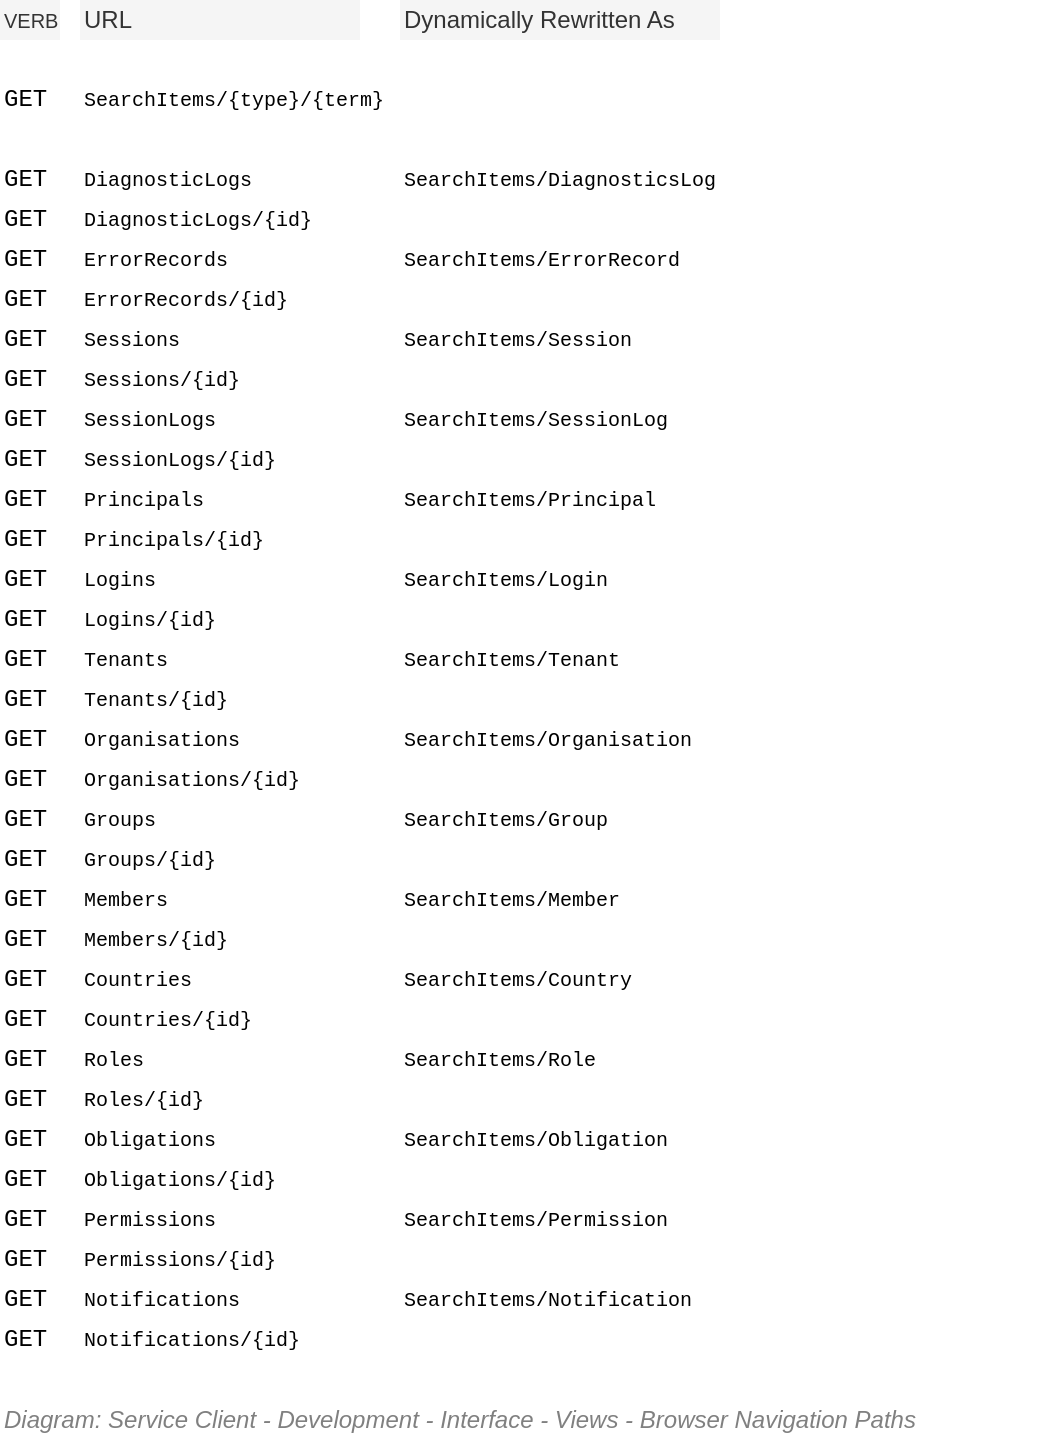 <mxfile version="20.2.4" type="google"><diagram id="ev4AoGejaKCuGD5ul6Kt" name="Page-1"><mxGraphModel grid="1" page="1" gridSize="10" guides="1" tooltips="1" connect="1" arrows="1" fold="1" pageScale="1" pageWidth="827" pageHeight="1169" math="0" shadow="0"><root><mxCell id="0"/><mxCell id="1" parent="0"/><mxCell id="WON3pNiHo6GxSkuJfm0X-1" value="Dynamically Rewritten As" style="text;html=1;strokeColor=none;fillColor=#f5f5f5;align=left;verticalAlign=middle;whiteSpace=wrap;rounded=0;fontSize=12;fontFamily=Helvetica;fontColor=#333333;fontStyle=0" vertex="1" parent="1"><mxGeometry x="320" y="200" width="160" height="20" as="geometry"/></mxCell><mxCell id="WON3pNiHo6GxSkuJfm0X-2" value="URL" style="text;html=1;strokeColor=none;fillColor=#f5f5f5;align=left;verticalAlign=middle;whiteSpace=wrap;rounded=0;fontSize=12;fontFamily=Helvetica;fontColor=#333333;fontStyle=0" vertex="1" parent="1"><mxGeometry x="160" y="200" width="140" height="20" as="geometry"/></mxCell><mxCell id="WON3pNiHo6GxSkuJfm0X-3" value="&lt;font style=&quot;font-size: 10px;&quot;&gt;VERB&lt;/font&gt;" style="text;html=1;strokeColor=none;fillColor=#f5f5f5;align=left;verticalAlign=middle;whiteSpace=wrap;rounded=0;fontSize=10;fontFamily=Helvetica;fontColor=#333333;fontStyle=0" vertex="1" parent="1"><mxGeometry x="120" y="200" width="30" height="20" as="geometry"/></mxCell><mxCell id="WON3pNiHo6GxSkuJfm0X-4" value="&lt;font style=&quot;font-size: 10px&quot;&gt;SearchItems/{type}/{term}&lt;/font&gt;" style="text;html=1;strokeColor=none;fillColor=none;align=left;verticalAlign=middle;whiteSpace=wrap;rounded=0;dashed=1;fontSize=10;fontFamily=Courier New;" vertex="1" parent="1"><mxGeometry x="160" y="240" width="160" height="20" as="geometry"/></mxCell><mxCell id="WON3pNiHo6GxSkuJfm0X-5" value="GET" style="text;html=1;strokeColor=none;fillColor=none;align=left;verticalAlign=middle;whiteSpace=wrap;rounded=0;dashed=1;fontSize=12;fontFamily=Courier New;" vertex="1" parent="1"><mxGeometry x="120" y="240" width="40" height="20" as="geometry"/></mxCell><mxCell id="WON3pNiHo6GxSkuJfm0X-6" value="GET" style="text;html=1;strokeColor=none;fillColor=none;align=left;verticalAlign=middle;whiteSpace=wrap;rounded=0;dashed=1;fontSize=12;fontFamily=Courier New;" vertex="1" parent="1"><mxGeometry x="120" y="540" width="40" height="20" as="geometry"/></mxCell><mxCell id="WON3pNiHo6GxSkuJfm0X-7" value="Tenants/{id}" style="text;html=1;strokeColor=none;fillColor=none;align=left;verticalAlign=middle;whiteSpace=wrap;rounded=0;dashed=1;fontSize=10;fontFamily=Courier New;" vertex="1" parent="1"><mxGeometry x="160" y="540" width="140" height="20" as="geometry"/></mxCell><mxCell id="WON3pNiHo6GxSkuJfm0X-8" value="GET" style="text;html=1;strokeColor=none;fillColor=none;align=left;verticalAlign=middle;whiteSpace=wrap;rounded=0;dashed=1;fontSize=12;fontFamily=Courier New;" vertex="1" parent="1"><mxGeometry x="120" y="580" width="40" height="20" as="geometry"/></mxCell><mxCell id="WON3pNiHo6GxSkuJfm0X-9" value="Organisations/{id}" style="text;html=1;strokeColor=none;fillColor=none;align=left;verticalAlign=middle;whiteSpace=wrap;rounded=0;dashed=1;fontSize=10;fontFamily=Courier New;" vertex="1" parent="1"><mxGeometry x="160" y="580" width="140" height="20" as="geometry"/></mxCell><mxCell id="WON3pNiHo6GxSkuJfm0X-10" value="GET" style="text;html=1;strokeColor=none;fillColor=none;align=left;verticalAlign=middle;whiteSpace=wrap;rounded=0;dashed=1;fontSize=12;fontFamily=Courier New;" vertex="1" parent="1"><mxGeometry x="120" y="620" width="40" height="20" as="geometry"/></mxCell><mxCell id="WON3pNiHo6GxSkuJfm0X-11" value="Groups/{id}" style="text;html=1;strokeColor=none;fillColor=none;align=left;verticalAlign=middle;whiteSpace=wrap;rounded=0;dashed=1;fontSize=10;fontFamily=Courier New;" vertex="1" parent="1"><mxGeometry x="160" y="620" width="140" height="20" as="geometry"/></mxCell><mxCell id="WON3pNiHo6GxSkuJfm0X-12" value="GET" style="text;html=1;strokeColor=none;fillColor=none;align=left;verticalAlign=middle;whiteSpace=wrap;rounded=0;dashed=1;fontSize=12;fontFamily=Courier New;" vertex="1" parent="1"><mxGeometry x="120" y="640" width="40" height="20" as="geometry"/></mxCell><mxCell id="WON3pNiHo6GxSkuJfm0X-13" value="Members" style="text;html=1;strokeColor=none;fillColor=none;align=left;verticalAlign=middle;whiteSpace=wrap;rounded=0;dashed=1;fontSize=10;fontFamily=Courier New;" vertex="1" parent="1"><mxGeometry x="160" y="640" width="140" height="20" as="geometry"/></mxCell><mxCell id="WON3pNiHo6GxSkuJfm0X-14" value="GET" style="text;html=1;strokeColor=none;fillColor=none;align=left;verticalAlign=middle;whiteSpace=wrap;rounded=0;dashed=1;fontSize=12;fontFamily=Courier New;" vertex="1" parent="1"><mxGeometry x="120" y="660" width="40" height="20" as="geometry"/></mxCell><mxCell id="WON3pNiHo6GxSkuJfm0X-15" value="Members/{id}" style="text;html=1;strokeColor=none;fillColor=none;align=left;verticalAlign=middle;whiteSpace=wrap;rounded=0;dashed=1;fontSize=10;fontFamily=Courier New;" vertex="1" parent="1"><mxGeometry x="160" y="660" width="140" height="20" as="geometry"/></mxCell><mxCell id="WON3pNiHo6GxSkuJfm0X-16" value="GET" style="text;html=1;strokeColor=none;fillColor=none;align=left;verticalAlign=middle;whiteSpace=wrap;rounded=0;dashed=1;fontSize=12;fontFamily=Courier New;" vertex="1" parent="1"><mxGeometry x="120" y="600" width="40" height="20" as="geometry"/></mxCell><mxCell id="WON3pNiHo6GxSkuJfm0X-17" value="Groups" style="text;html=1;strokeColor=none;fillColor=none;align=left;verticalAlign=middle;whiteSpace=wrap;rounded=0;dashed=1;fontSize=10;fontFamily=Courier New;" vertex="1" parent="1"><mxGeometry x="160" y="600" width="140" height="20" as="geometry"/></mxCell><mxCell id="WON3pNiHo6GxSkuJfm0X-18" value="GET" style="text;html=1;strokeColor=none;fillColor=none;align=left;verticalAlign=middle;whiteSpace=wrap;rounded=0;dashed=1;fontSize=12;fontFamily=Courier New;" vertex="1" parent="1"><mxGeometry x="120" y="560" width="40" height="20" as="geometry"/></mxCell><mxCell id="WON3pNiHo6GxSkuJfm0X-19" value="Organisations" style="text;html=1;strokeColor=none;fillColor=none;align=left;verticalAlign=middle;whiteSpace=wrap;rounded=0;dashed=1;fontSize=10;fontFamily=Courier New;" vertex="1" parent="1"><mxGeometry x="160" y="560" width="140" height="20" as="geometry"/></mxCell><mxCell id="WON3pNiHo6GxSkuJfm0X-20" value="GET" style="text;html=1;strokeColor=none;fillColor=none;align=left;verticalAlign=middle;whiteSpace=wrap;rounded=0;dashed=1;fontSize=12;fontFamily=Courier New;" vertex="1" parent="1"><mxGeometry x="120" y="520" width="40" height="20" as="geometry"/></mxCell><mxCell id="WON3pNiHo6GxSkuJfm0X-21" value="Tenants" style="text;html=1;strokeColor=none;fillColor=none;align=left;verticalAlign=middle;whiteSpace=wrap;rounded=0;dashed=1;fontSize=10;fontFamily=Courier New;" vertex="1" parent="1"><mxGeometry x="160" y="520" width="140" height="20" as="geometry"/></mxCell><mxCell id="WON3pNiHo6GxSkuJfm0X-22" value="GET" style="text;html=1;strokeColor=none;fillColor=none;align=left;verticalAlign=middle;whiteSpace=wrap;rounded=0;dashed=1;fontSize=12;fontFamily=Courier New;" vertex="1" parent="1"><mxGeometry x="120" y="320" width="40" height="20" as="geometry"/></mxCell><mxCell id="WON3pNiHo6GxSkuJfm0X-23" value="ErrorRecords" style="text;html=1;strokeColor=none;fillColor=none;align=left;verticalAlign=middle;whiteSpace=wrap;rounded=0;dashed=1;fontSize=10;fontFamily=Courier New;" vertex="1" parent="1"><mxGeometry x="160" y="320" width="140" height="20" as="geometry"/></mxCell><mxCell id="WON3pNiHo6GxSkuJfm0X-24" value="GET" style="text;html=1;strokeColor=none;fillColor=none;align=left;verticalAlign=middle;whiteSpace=wrap;rounded=0;dashed=1;fontSize=12;fontFamily=Courier New;" vertex="1" parent="1"><mxGeometry x="120" y="340" width="40" height="20" as="geometry"/></mxCell><mxCell id="WON3pNiHo6GxSkuJfm0X-25" value="ErrorRecords/{id}" style="text;html=1;strokeColor=none;fillColor=none;align=left;verticalAlign=middle;whiteSpace=wrap;rounded=0;dashed=1;fontSize=10;fontFamily=Courier New;" vertex="1" parent="1"><mxGeometry x="160" y="340" width="140" height="20" as="geometry"/></mxCell><mxCell id="WON3pNiHo6GxSkuJfm0X-26" value="GET" style="text;html=1;strokeColor=none;fillColor=none;align=left;verticalAlign=middle;whiteSpace=wrap;rounded=0;dashed=1;fontSize=12;fontFamily=Courier New;" vertex="1" parent="1"><mxGeometry x="120" y="280" width="40" height="20" as="geometry"/></mxCell><mxCell id="WON3pNiHo6GxSkuJfm0X-27" value="DiagnosticLogs" style="text;html=1;strokeColor=none;fillColor=none;align=left;verticalAlign=middle;whiteSpace=wrap;rounded=0;dashed=1;fontSize=10;fontFamily=Courier New;" vertex="1" parent="1"><mxGeometry x="160" y="280" width="140" height="20" as="geometry"/></mxCell><mxCell id="WON3pNiHo6GxSkuJfm0X-28" value="GET" style="text;html=1;strokeColor=none;fillColor=none;align=left;verticalAlign=middle;whiteSpace=wrap;rounded=0;dashed=1;fontSize=12;fontFamily=Courier New;" vertex="1" parent="1"><mxGeometry x="120" y="300" width="40" height="20" as="geometry"/></mxCell><mxCell id="WON3pNiHo6GxSkuJfm0X-29" value="DiagnosticLogs/{id}" style="text;html=1;strokeColor=none;fillColor=none;align=left;verticalAlign=middle;whiteSpace=wrap;rounded=0;dashed=1;fontSize=10;fontFamily=Courier New;" vertex="1" parent="1"><mxGeometry x="160" y="300" width="140" height="20" as="geometry"/></mxCell><mxCell id="WON3pNiHo6GxSkuJfm0X-30" value="GET" style="text;html=1;strokeColor=none;fillColor=none;align=left;verticalAlign=middle;whiteSpace=wrap;rounded=0;dashed=1;fontSize=12;fontFamily=Courier New;" vertex="1" parent="1"><mxGeometry x="120" y="360" width="40" height="20" as="geometry"/></mxCell><mxCell id="WON3pNiHo6GxSkuJfm0X-31" value="Sessions" style="text;html=1;strokeColor=none;fillColor=none;align=left;verticalAlign=middle;whiteSpace=wrap;rounded=0;dashed=1;fontSize=10;fontFamily=Courier New;" vertex="1" parent="1"><mxGeometry x="160" y="360" width="140" height="20" as="geometry"/></mxCell><mxCell id="WON3pNiHo6GxSkuJfm0X-32" value="GET" style="text;html=1;strokeColor=none;fillColor=none;align=left;verticalAlign=middle;whiteSpace=wrap;rounded=0;dashed=1;fontSize=12;fontFamily=Courier New;" vertex="1" parent="1"><mxGeometry x="120" y="380" width="40" height="20" as="geometry"/></mxCell><mxCell id="WON3pNiHo6GxSkuJfm0X-33" value="Sessions/{id}" style="text;html=1;strokeColor=none;fillColor=none;align=left;verticalAlign=middle;whiteSpace=wrap;rounded=0;dashed=1;fontSize=10;fontFamily=Courier New;" vertex="1" parent="1"><mxGeometry x="160" y="380" width="140" height="20" as="geometry"/></mxCell><mxCell id="WON3pNiHo6GxSkuJfm0X-34" value="GET" style="text;html=1;strokeColor=none;fillColor=none;align=left;verticalAlign=middle;whiteSpace=wrap;rounded=0;dashed=1;fontSize=12;fontFamily=Courier New;" vertex="1" parent="1"><mxGeometry x="120" y="400" width="40" height="20" as="geometry"/></mxCell><mxCell id="WON3pNiHo6GxSkuJfm0X-35" value="SessionLogs" style="text;html=1;strokeColor=none;fillColor=none;align=left;verticalAlign=middle;whiteSpace=wrap;rounded=0;dashed=1;fontSize=10;fontFamily=Courier New;" vertex="1" parent="1"><mxGeometry x="160" y="400" width="140" height="20" as="geometry"/></mxCell><mxCell id="WON3pNiHo6GxSkuJfm0X-36" value="GET" style="text;html=1;strokeColor=none;fillColor=none;align=left;verticalAlign=middle;whiteSpace=wrap;rounded=0;dashed=1;fontSize=12;fontFamily=Courier New;" vertex="1" parent="1"><mxGeometry x="120" y="420" width="40" height="20" as="geometry"/></mxCell><mxCell id="WON3pNiHo6GxSkuJfm0X-37" value="SessionLogs/{id}" style="text;html=1;strokeColor=none;fillColor=none;align=left;verticalAlign=middle;whiteSpace=wrap;rounded=0;dashed=1;fontSize=10;fontFamily=Courier New;" vertex="1" parent="1"><mxGeometry x="160" y="420" width="140" height="20" as="geometry"/></mxCell><mxCell id="WON3pNiHo6GxSkuJfm0X-38" value="GET" style="text;html=1;strokeColor=none;fillColor=none;align=left;verticalAlign=middle;whiteSpace=wrap;rounded=0;dashed=1;fontSize=12;fontFamily=Courier New;" vertex="1" parent="1"><mxGeometry x="120" y="480" width="40" height="20" as="geometry"/></mxCell><mxCell id="WON3pNiHo6GxSkuJfm0X-39" value="Logins" style="text;html=1;strokeColor=none;fillColor=none;align=left;verticalAlign=middle;whiteSpace=wrap;rounded=0;dashed=1;fontSize=10;fontFamily=Courier New;" vertex="1" parent="1"><mxGeometry x="160" y="480" width="140" height="20" as="geometry"/></mxCell><mxCell id="WON3pNiHo6GxSkuJfm0X-40" value="GET" style="text;html=1;strokeColor=none;fillColor=none;align=left;verticalAlign=middle;whiteSpace=wrap;rounded=0;dashed=1;fontSize=12;fontFamily=Courier New;" vertex="1" parent="1"><mxGeometry x="120" y="500" width="40" height="20" as="geometry"/></mxCell><mxCell id="WON3pNiHo6GxSkuJfm0X-41" value="Logins/{id}" style="text;html=1;strokeColor=none;fillColor=none;align=left;verticalAlign=middle;whiteSpace=wrap;rounded=0;dashed=1;fontSize=10;fontFamily=Courier New;" vertex="1" parent="1"><mxGeometry x="160" y="500" width="140" height="20" as="geometry"/></mxCell><mxCell id="WON3pNiHo6GxSkuJfm0X-42" value="GET" style="text;html=1;strokeColor=none;fillColor=none;align=left;verticalAlign=middle;whiteSpace=wrap;rounded=0;dashed=1;fontSize=12;fontFamily=Courier New;" vertex="1" parent="1"><mxGeometry x="120" y="440" width="40" height="20" as="geometry"/></mxCell><mxCell id="WON3pNiHo6GxSkuJfm0X-43" value="Principals" style="text;html=1;strokeColor=none;fillColor=none;align=left;verticalAlign=middle;whiteSpace=wrap;rounded=0;dashed=1;fontSize=10;fontFamily=Courier New;" vertex="1" parent="1"><mxGeometry x="160" y="440" width="140" height="20" as="geometry"/></mxCell><mxCell id="WON3pNiHo6GxSkuJfm0X-44" value="GET" style="text;html=1;strokeColor=none;fillColor=none;align=left;verticalAlign=middle;whiteSpace=wrap;rounded=0;dashed=1;fontSize=12;fontFamily=Courier New;" vertex="1" parent="1"><mxGeometry x="120" y="460" width="40" height="20" as="geometry"/></mxCell><mxCell id="WON3pNiHo6GxSkuJfm0X-45" value="Principals/{id}" style="text;html=1;strokeColor=none;fillColor=none;align=left;verticalAlign=middle;whiteSpace=wrap;rounded=0;dashed=1;fontSize=10;fontFamily=Courier New;" vertex="1" parent="1"><mxGeometry x="160" y="460" width="140" height="20" as="geometry"/></mxCell><mxCell id="WON3pNiHo6GxSkuJfm0X-46" value="GET" style="text;html=1;strokeColor=none;fillColor=none;align=left;verticalAlign=middle;whiteSpace=wrap;rounded=0;dashed=1;fontSize=12;fontFamily=Courier New;" vertex="1" parent="1"><mxGeometry x="120" y="680" width="40" height="20" as="geometry"/></mxCell><mxCell id="WON3pNiHo6GxSkuJfm0X-47" value="Countries" style="text;html=1;strokeColor=none;fillColor=none;align=left;verticalAlign=middle;whiteSpace=wrap;rounded=0;dashed=1;fontSize=10;fontFamily=Courier New;" vertex="1" parent="1"><mxGeometry x="160" y="680" width="140" height="20" as="geometry"/></mxCell><mxCell id="WON3pNiHo6GxSkuJfm0X-48" value="GET" style="text;html=1;strokeColor=none;fillColor=none;align=left;verticalAlign=middle;whiteSpace=wrap;rounded=0;dashed=1;fontSize=12;fontFamily=Courier New;" vertex="1" parent="1"><mxGeometry x="120" y="700" width="40" height="20" as="geometry"/></mxCell><mxCell id="WON3pNiHo6GxSkuJfm0X-49" value="Countries/{id}" style="text;html=1;strokeColor=none;fillColor=none;align=left;verticalAlign=middle;whiteSpace=wrap;rounded=0;dashed=1;fontSize=10;fontFamily=Courier New;" vertex="1" parent="1"><mxGeometry x="160" y="700" width="140" height="20" as="geometry"/></mxCell><mxCell id="WON3pNiHo6GxSkuJfm0X-50" value="GET" style="text;html=1;strokeColor=none;fillColor=none;align=left;verticalAlign=middle;whiteSpace=wrap;rounded=0;dashed=1;fontSize=12;fontFamily=Courier New;" vertex="1" parent="1"><mxGeometry x="120" y="720" width="40" height="20" as="geometry"/></mxCell><mxCell id="WON3pNiHo6GxSkuJfm0X-51" value="Roles" style="text;html=1;strokeColor=none;fillColor=none;align=left;verticalAlign=middle;whiteSpace=wrap;rounded=0;dashed=1;fontSize=10;fontFamily=Courier New;" vertex="1" parent="1"><mxGeometry x="160" y="720" width="140" height="20" as="geometry"/></mxCell><mxCell id="WON3pNiHo6GxSkuJfm0X-52" value="GET" style="text;html=1;strokeColor=none;fillColor=none;align=left;verticalAlign=middle;whiteSpace=wrap;rounded=0;dashed=1;fontSize=12;fontFamily=Courier New;" vertex="1" parent="1"><mxGeometry x="120" y="740" width="40" height="20" as="geometry"/></mxCell><mxCell id="WON3pNiHo6GxSkuJfm0X-53" value="Roles/{id}" style="text;html=1;strokeColor=none;fillColor=none;align=left;verticalAlign=middle;whiteSpace=wrap;rounded=0;dashed=1;fontSize=10;fontFamily=Courier New;" vertex="1" parent="1"><mxGeometry x="160" y="740" width="140" height="20" as="geometry"/></mxCell><mxCell id="WON3pNiHo6GxSkuJfm0X-54" value="GET" style="text;html=1;strokeColor=none;fillColor=none;align=left;verticalAlign=middle;whiteSpace=wrap;rounded=0;dashed=1;fontSize=12;fontFamily=Courier New;" vertex="1" parent="1"><mxGeometry x="120" y="760" width="40" height="20" as="geometry"/></mxCell><mxCell id="WON3pNiHo6GxSkuJfm0X-55" value="Obligations" style="text;html=1;strokeColor=none;fillColor=none;align=left;verticalAlign=middle;whiteSpace=wrap;rounded=0;dashed=1;fontSize=10;fontFamily=Courier New;" vertex="1" parent="1"><mxGeometry x="160" y="760" width="140" height="20" as="geometry"/></mxCell><mxCell id="WON3pNiHo6GxSkuJfm0X-56" value="GET" style="text;html=1;strokeColor=none;fillColor=none;align=left;verticalAlign=middle;whiteSpace=wrap;rounded=0;dashed=1;fontSize=12;fontFamily=Courier New;" vertex="1" parent="1"><mxGeometry x="120" y="780" width="40" height="20" as="geometry"/></mxCell><mxCell id="WON3pNiHo6GxSkuJfm0X-57" value="Obligations/{id}" style="text;html=1;strokeColor=none;fillColor=none;align=left;verticalAlign=middle;whiteSpace=wrap;rounded=0;dashed=1;fontSize=10;fontFamily=Courier New;" vertex="1" parent="1"><mxGeometry x="160" y="780" width="140" height="20" as="geometry"/></mxCell><mxCell id="WON3pNiHo6GxSkuJfm0X-58" value="GET" style="text;html=1;strokeColor=none;fillColor=none;align=left;verticalAlign=middle;whiteSpace=wrap;rounded=0;dashed=1;fontSize=12;fontFamily=Courier New;" vertex="1" parent="1"><mxGeometry x="120" y="800" width="40" height="20" as="geometry"/></mxCell><mxCell id="WON3pNiHo6GxSkuJfm0X-59" value="Permissions" style="text;html=1;strokeColor=none;fillColor=none;align=left;verticalAlign=middle;whiteSpace=wrap;rounded=0;dashed=1;fontSize=10;fontFamily=Courier New;" vertex="1" parent="1"><mxGeometry x="160" y="800" width="140" height="20" as="geometry"/></mxCell><mxCell id="WON3pNiHo6GxSkuJfm0X-60" value="GET" style="text;html=1;strokeColor=none;fillColor=none;align=left;verticalAlign=middle;whiteSpace=wrap;rounded=0;dashed=1;fontSize=12;fontFamily=Courier New;" vertex="1" parent="1"><mxGeometry x="120" y="820" width="40" height="20" as="geometry"/></mxCell><mxCell id="WON3pNiHo6GxSkuJfm0X-61" value="Permissions/{id}" style="text;html=1;strokeColor=none;fillColor=none;align=left;verticalAlign=middle;whiteSpace=wrap;rounded=0;dashed=1;fontSize=10;fontFamily=Courier New;" vertex="1" parent="1"><mxGeometry x="160" y="820" width="140" height="20" as="geometry"/></mxCell><mxCell id="WON3pNiHo6GxSkuJfm0X-62" value="&lt;font style=&quot;font-size: 10px&quot;&gt;SearchItems/DiagnosticsLog&lt;/font&gt;" style="text;html=1;strokeColor=none;fillColor=none;align=left;verticalAlign=middle;whiteSpace=wrap;rounded=0;dashed=1;fontSize=10;fontFamily=Courier New;" vertex="1" parent="1"><mxGeometry x="320" y="280" width="160" height="20" as="geometry"/></mxCell><mxCell id="WON3pNiHo6GxSkuJfm0X-63" value="&lt;font style=&quot;font-size: 10px&quot;&gt;SearchItems/ErrorRecord&lt;/font&gt;" style="text;html=1;strokeColor=none;fillColor=none;align=left;verticalAlign=middle;whiteSpace=wrap;rounded=0;dashed=1;fontSize=10;fontFamily=Courier New;" vertex="1" parent="1"><mxGeometry x="320" y="320" width="160" height="20" as="geometry"/></mxCell><mxCell id="WON3pNiHo6GxSkuJfm0X-64" value="&lt;font style=&quot;font-size: 10px&quot;&gt;SearchItems/Session&lt;/font&gt;" style="text;html=1;strokeColor=none;fillColor=none;align=left;verticalAlign=middle;whiteSpace=wrap;rounded=0;dashed=1;fontSize=10;fontFamily=Courier New;" vertex="1" parent="1"><mxGeometry x="320" y="360" width="160" height="20" as="geometry"/></mxCell><mxCell id="WON3pNiHo6GxSkuJfm0X-65" value="&lt;font style=&quot;font-size: 10px&quot;&gt;SearchItems/Principal&lt;/font&gt;" style="text;html=1;strokeColor=none;fillColor=none;align=left;verticalAlign=middle;whiteSpace=wrap;rounded=0;dashed=1;fontSize=10;fontFamily=Courier New;" vertex="1" parent="1"><mxGeometry x="320" y="440" width="160" height="20" as="geometry"/></mxCell><mxCell id="WON3pNiHo6GxSkuJfm0X-66" value="&lt;font style=&quot;font-size: 10px&quot;&gt;SearchItems/SessionLog&lt;/font&gt;" style="text;html=1;strokeColor=none;fillColor=none;align=left;verticalAlign=middle;whiteSpace=wrap;rounded=0;dashed=1;fontSize=10;fontFamily=Courier New;" vertex="1" parent="1"><mxGeometry x="320" y="400" width="160" height="20" as="geometry"/></mxCell><mxCell id="WON3pNiHo6GxSkuJfm0X-67" value="&lt;font style=&quot;font-size: 10px&quot;&gt;SearchItems/Login&lt;/font&gt;" style="text;html=1;strokeColor=none;fillColor=none;align=left;verticalAlign=middle;whiteSpace=wrap;rounded=0;dashed=1;fontSize=10;fontFamily=Courier New;" vertex="1" parent="1"><mxGeometry x="320" y="480" width="160" height="20" as="geometry"/></mxCell><mxCell id="WON3pNiHo6GxSkuJfm0X-68" value="&lt;font style=&quot;font-size: 10px&quot;&gt;SearchItems/Tenant&lt;/font&gt;" style="text;html=1;strokeColor=none;fillColor=none;align=left;verticalAlign=middle;whiteSpace=wrap;rounded=0;dashed=1;fontSize=10;fontFamily=Courier New;" vertex="1" parent="1"><mxGeometry x="320" y="520" width="160" height="20" as="geometry"/></mxCell><mxCell id="WON3pNiHo6GxSkuJfm0X-69" value="&lt;font style=&quot;font-size: 10px&quot;&gt;SearchItems/Group&lt;/font&gt;" style="text;html=1;strokeColor=none;fillColor=none;align=left;verticalAlign=middle;whiteSpace=wrap;rounded=0;dashed=1;fontSize=10;fontFamily=Courier New;" vertex="1" parent="1"><mxGeometry x="320" y="600" width="160" height="20" as="geometry"/></mxCell><mxCell id="WON3pNiHo6GxSkuJfm0X-70" value="&lt;font style=&quot;font-size: 10px&quot;&gt;SearchItems/Organisation&lt;/font&gt;" style="text;html=1;strokeColor=none;fillColor=none;align=left;verticalAlign=middle;whiteSpace=wrap;rounded=0;dashed=1;fontSize=10;fontFamily=Courier New;" vertex="1" parent="1"><mxGeometry x="320" y="560" width="160" height="20" as="geometry"/></mxCell><mxCell id="WON3pNiHo6GxSkuJfm0X-71" value="&lt;font style=&quot;font-size: 10px&quot;&gt;SearchItems/Member&lt;/font&gt;" style="text;html=1;strokeColor=none;fillColor=none;align=left;verticalAlign=middle;whiteSpace=wrap;rounded=0;dashed=1;fontSize=10;fontFamily=Courier New;" vertex="1" parent="1"><mxGeometry x="320" y="640" width="160" height="20" as="geometry"/></mxCell><mxCell id="WON3pNiHo6GxSkuJfm0X-72" value="&lt;font style=&quot;font-size: 10px&quot;&gt;SearchItems/Country&lt;/font&gt;" style="text;html=1;strokeColor=none;fillColor=none;align=left;verticalAlign=middle;whiteSpace=wrap;rounded=0;dashed=1;fontSize=10;fontFamily=Courier New;" vertex="1" parent="1"><mxGeometry x="320" y="680" width="160" height="20" as="geometry"/></mxCell><mxCell id="WON3pNiHo6GxSkuJfm0X-73" value="&lt;font style=&quot;font-size: 10px&quot;&gt;SearchItems/Role&lt;/font&gt;" style="text;html=1;strokeColor=none;fillColor=none;align=left;verticalAlign=middle;whiteSpace=wrap;rounded=0;dashed=1;fontSize=10;fontFamily=Courier New;" vertex="1" parent="1"><mxGeometry x="320" y="720" width="160" height="20" as="geometry"/></mxCell><mxCell id="WON3pNiHo6GxSkuJfm0X-74" value="&lt;font style=&quot;font-size: 10px&quot;&gt;SearchItems/Obligation&lt;/font&gt;" style="text;html=1;strokeColor=none;fillColor=none;align=left;verticalAlign=middle;whiteSpace=wrap;rounded=0;dashed=1;fontSize=10;fontFamily=Courier New;" vertex="1" parent="1"><mxGeometry x="320" y="760" width="160" height="20" as="geometry"/></mxCell><mxCell id="WON3pNiHo6GxSkuJfm0X-75" value="&lt;font style=&quot;font-size: 10px&quot;&gt;SearchItems/Permission&lt;/font&gt;" style="text;html=1;strokeColor=none;fillColor=none;align=left;verticalAlign=middle;whiteSpace=wrap;rounded=0;dashed=1;fontSize=10;fontFamily=Courier New;" vertex="1" parent="1"><mxGeometry x="320" y="800" width="160" height="20" as="geometry"/></mxCell><mxCell id="WON3pNiHo6GxSkuJfm0X-76" value="GET" style="text;html=1;strokeColor=none;fillColor=none;align=left;verticalAlign=middle;whiteSpace=wrap;rounded=0;dashed=1;fontSize=12;fontFamily=Courier New;" vertex="1" parent="1"><mxGeometry x="120" y="840" width="40" height="20" as="geometry"/></mxCell><mxCell id="WON3pNiHo6GxSkuJfm0X-77" value="Notifications" style="text;html=1;strokeColor=none;fillColor=none;align=left;verticalAlign=middle;whiteSpace=wrap;rounded=0;dashed=1;fontSize=10;fontFamily=Courier New;" vertex="1" parent="1"><mxGeometry x="160" y="840" width="140" height="20" as="geometry"/></mxCell><mxCell id="WON3pNiHo6GxSkuJfm0X-78" value="GET" style="text;html=1;strokeColor=none;fillColor=none;align=left;verticalAlign=middle;whiteSpace=wrap;rounded=0;dashed=1;fontSize=12;fontFamily=Courier New;" vertex="1" parent="1"><mxGeometry x="120" y="860" width="40" height="20" as="geometry"/></mxCell><mxCell id="WON3pNiHo6GxSkuJfm0X-79" value="Notifications/{id}" style="text;html=1;strokeColor=none;fillColor=none;align=left;verticalAlign=middle;whiteSpace=wrap;rounded=0;dashed=1;fontSize=10;fontFamily=Courier New;" vertex="1" parent="1"><mxGeometry x="160" y="860" width="140" height="20" as="geometry"/></mxCell><mxCell id="WON3pNiHo6GxSkuJfm0X-80" value="&lt;font style=&quot;font-size: 10px&quot;&gt;SearchItems/Notification&lt;/font&gt;" style="text;html=1;strokeColor=none;fillColor=none;align=left;verticalAlign=middle;whiteSpace=wrap;rounded=0;dashed=1;fontSize=10;fontFamily=Courier New;" vertex="1" parent="1"><mxGeometry x="320" y="840" width="160" height="20" as="geometry"/></mxCell><mxCell id="WON3pNiHo6GxSkuJfm0X-81" value="&lt;font style=&quot;font-size: 12px&quot;&gt;Diagram: Service Client - Development - Interface - Views - Browser Navigation Paths&lt;/font&gt;" style="text;strokeColor=none;fillColor=none;html=1;fontSize=12;fontStyle=2;verticalAlign=middle;align=left;shadow=0;glass=0;comic=0;opacity=30;fontColor=#808080;" vertex="1" parent="1"><mxGeometry x="120" y="900" width="520" height="20" as="geometry"/></mxCell></root></mxGraphModel></diagram></mxfile>